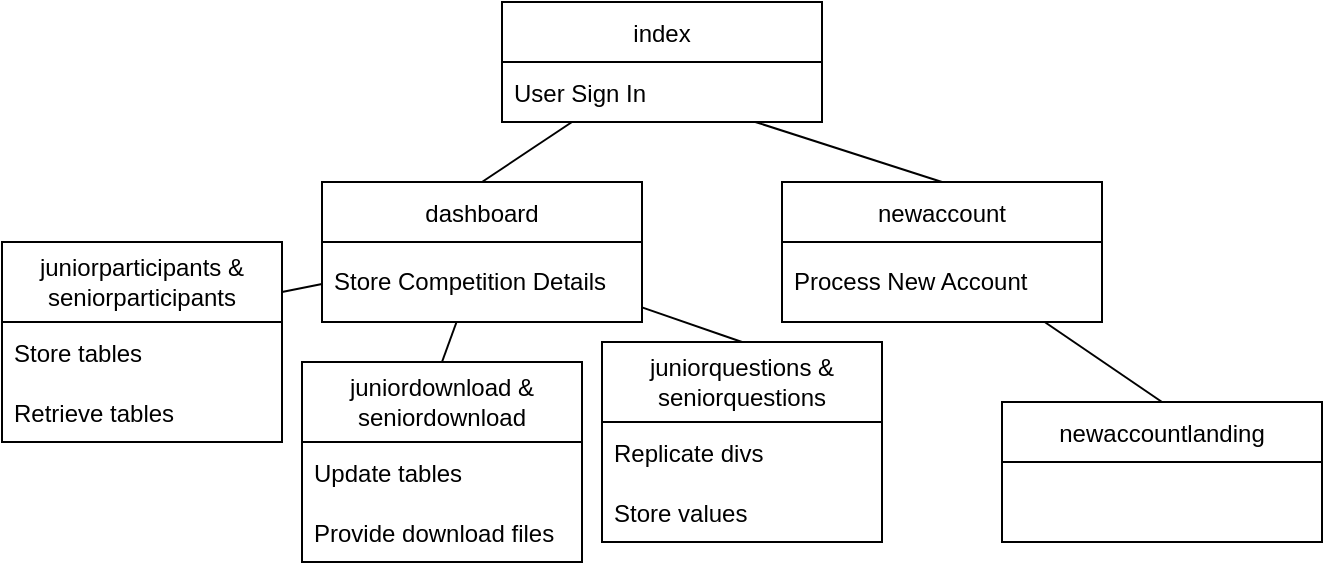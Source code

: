 <mxfile version="17.4.2" type="device"><diagram id="V9kgjkXRTeonlVNMZT2U" name="Page-1"><mxGraphModel dx="839" dy="617" grid="1" gridSize="10" guides="1" tooltips="1" connect="1" arrows="1" fold="1" page="1" pageScale="1" pageWidth="827" pageHeight="1169" math="0" shadow="0"><root><mxCell id="0"/><mxCell id="1" parent="0"/><mxCell id="wBBLX4FNroESf5LB4y5d-17" style="edgeStyle=none;rounded=0;orthogonalLoop=1;jettySize=auto;html=1;entryX=0.5;entryY=0;entryDx=0;entryDy=0;endArrow=none;endFill=0;" edge="1" parent="1" source="wBBLX4FNroESf5LB4y5d-5" target="wBBLX4FNroESf5LB4y5d-13"><mxGeometry relative="1" as="geometry"/></mxCell><mxCell id="wBBLX4FNroESf5LB4y5d-5" value="index" style="swimlane;fontStyle=0;childLayout=stackLayout;horizontal=1;startSize=30;horizontalStack=0;resizeParent=1;resizeParentMax=0;resizeLast=0;collapsible=1;marginBottom=0;" vertex="1" parent="1"><mxGeometry x="260" y="60" width="160" height="60" as="geometry"/></mxCell><mxCell id="wBBLX4FNroESf5LB4y5d-6" value="User Sign In" style="text;strokeColor=none;fillColor=none;align=left;verticalAlign=middle;spacingLeft=4;spacingRight=4;overflow=hidden;points=[[0,0.5],[1,0.5]];portConstraint=eastwest;rotatable=0;" vertex="1" parent="wBBLX4FNroESf5LB4y5d-5"><mxGeometry y="30" width="160" height="30" as="geometry"/></mxCell><mxCell id="wBBLX4FNroESf5LB4y5d-16" style="edgeStyle=none;rounded=0;orthogonalLoop=1;jettySize=auto;html=1;entryX=0.5;entryY=0;entryDx=0;entryDy=0;endArrow=none;endFill=0;" edge="1" parent="1" source="wBBLX4FNroESf5LB4y5d-9" target="wBBLX4FNroESf5LB4y5d-11"><mxGeometry relative="1" as="geometry"/></mxCell><mxCell id="wBBLX4FNroESf5LB4y5d-9" value="newaccount" style="swimlane;fontStyle=0;childLayout=stackLayout;horizontal=1;startSize=30;horizontalStack=0;resizeParent=1;resizeParentMax=0;resizeLast=0;collapsible=1;marginBottom=0;" vertex="1" parent="1"><mxGeometry x="400" y="150" width="160" height="70" as="geometry"/></mxCell><mxCell id="wBBLX4FNroESf5LB4y5d-10" value="Process New Account" style="text;strokeColor=none;fillColor=none;align=left;verticalAlign=middle;spacingLeft=4;spacingRight=4;overflow=hidden;points=[[0,0.5],[1,0.5]];portConstraint=eastwest;rotatable=0;whiteSpace=wrap;" vertex="1" parent="wBBLX4FNroESf5LB4y5d-9"><mxGeometry y="30" width="160" height="40" as="geometry"/></mxCell><mxCell id="wBBLX4FNroESf5LB4y5d-11" value="newaccountlanding" style="swimlane;fontStyle=0;childLayout=stackLayout;horizontal=1;startSize=30;horizontalStack=0;resizeParent=1;resizeParentMax=0;resizeLast=0;collapsible=1;marginBottom=0;" vertex="1" parent="1"><mxGeometry x="510" y="260" width="160" height="70" as="geometry"/></mxCell><mxCell id="wBBLX4FNroESf5LB4y5d-25" style="edgeStyle=none;rounded=0;orthogonalLoop=1;jettySize=auto;html=1;entryX=0.5;entryY=0;entryDx=0;entryDy=0;endArrow=none;endFill=0;" edge="1" parent="1" source="wBBLX4FNroESf5LB4y5d-13" target="wBBLX4FNroESf5LB4y5d-21"><mxGeometry relative="1" as="geometry"/></mxCell><mxCell id="wBBLX4FNroESf5LB4y5d-32" style="edgeStyle=none;rounded=0;orthogonalLoop=1;jettySize=auto;html=1;entryX=0.5;entryY=0;entryDx=0;entryDy=0;endArrow=none;endFill=0;" edge="1" parent="1" source="wBBLX4FNroESf5LB4y5d-13" target="wBBLX4FNroESf5LB4y5d-29"><mxGeometry relative="1" as="geometry"/></mxCell><mxCell id="wBBLX4FNroESf5LB4y5d-37" style="edgeStyle=none;rounded=0;orthogonalLoop=1;jettySize=auto;html=1;entryX=1;entryY=0.25;entryDx=0;entryDy=0;endArrow=none;endFill=0;" edge="1" parent="1" source="wBBLX4FNroESf5LB4y5d-13" target="wBBLX4FNroESf5LB4y5d-33"><mxGeometry relative="1" as="geometry"/></mxCell><mxCell id="wBBLX4FNroESf5LB4y5d-13" value="dashboard" style="swimlane;fontStyle=0;childLayout=stackLayout;horizontal=1;startSize=30;horizontalStack=0;resizeParent=1;resizeParentMax=0;resizeLast=0;collapsible=1;marginBottom=0;" vertex="1" parent="1"><mxGeometry x="170" y="150" width="160" height="70" as="geometry"/></mxCell><mxCell id="wBBLX4FNroESf5LB4y5d-14" value="Store Competition Details" style="text;strokeColor=none;fillColor=none;align=left;verticalAlign=middle;spacingLeft=4;spacingRight=4;overflow=hidden;points=[[0,0.5],[1,0.5]];portConstraint=eastwest;rotatable=0;whiteSpace=wrap;" vertex="1" parent="wBBLX4FNroESf5LB4y5d-13"><mxGeometry y="30" width="160" height="40" as="geometry"/></mxCell><mxCell id="wBBLX4FNroESf5LB4y5d-15" style="rounded=0;orthogonalLoop=1;jettySize=auto;html=1;entryX=0.5;entryY=0;entryDx=0;entryDy=0;endArrow=none;endFill=0;" edge="1" parent="1" source="wBBLX4FNroESf5LB4y5d-6" target="wBBLX4FNroESf5LB4y5d-9"><mxGeometry relative="1" as="geometry"/></mxCell><mxCell id="wBBLX4FNroESf5LB4y5d-21" value="juniorquestions &amp; seniorquestions" style="swimlane;fontStyle=0;childLayout=stackLayout;horizontal=1;startSize=40;horizontalStack=0;resizeParent=1;resizeParentMax=0;resizeLast=0;collapsible=1;marginBottom=0;whiteSpace=wrap;" vertex="1" parent="1"><mxGeometry x="310" y="230" width="140" height="100" as="geometry"/></mxCell><mxCell id="wBBLX4FNroESf5LB4y5d-22" value="Replicate divs" style="text;strokeColor=none;fillColor=none;align=left;verticalAlign=middle;spacingLeft=4;spacingRight=4;overflow=hidden;points=[[0,0.5],[1,0.5]];portConstraint=eastwest;rotatable=0;" vertex="1" parent="wBBLX4FNroESf5LB4y5d-21"><mxGeometry y="40" width="140" height="30" as="geometry"/></mxCell><mxCell id="wBBLX4FNroESf5LB4y5d-23" value="Store values" style="text;strokeColor=none;fillColor=none;align=left;verticalAlign=middle;spacingLeft=4;spacingRight=4;overflow=hidden;points=[[0,0.5],[1,0.5]];portConstraint=eastwest;rotatable=0;" vertex="1" parent="wBBLX4FNroESf5LB4y5d-21"><mxGeometry y="70" width="140" height="30" as="geometry"/></mxCell><mxCell id="wBBLX4FNroESf5LB4y5d-29" value="juniordownload &amp; seniordownload" style="swimlane;fontStyle=0;childLayout=stackLayout;horizontal=1;startSize=40;horizontalStack=0;resizeParent=1;resizeParentMax=0;resizeLast=0;collapsible=1;marginBottom=0;whiteSpace=wrap;" vertex="1" parent="1"><mxGeometry x="160" y="240" width="140" height="100" as="geometry"/></mxCell><mxCell id="wBBLX4FNroESf5LB4y5d-30" value="Update tables" style="text;strokeColor=none;fillColor=none;align=left;verticalAlign=middle;spacingLeft=4;spacingRight=4;overflow=hidden;points=[[0,0.5],[1,0.5]];portConstraint=eastwest;rotatable=0;" vertex="1" parent="wBBLX4FNroESf5LB4y5d-29"><mxGeometry y="40" width="140" height="30" as="geometry"/></mxCell><mxCell id="wBBLX4FNroESf5LB4y5d-31" value="Provide download files" style="text;strokeColor=none;fillColor=none;align=left;verticalAlign=middle;spacingLeft=4;spacingRight=4;overflow=hidden;points=[[0,0.5],[1,0.5]];portConstraint=eastwest;rotatable=0;" vertex="1" parent="wBBLX4FNroESf5LB4y5d-29"><mxGeometry y="70" width="140" height="30" as="geometry"/></mxCell><mxCell id="wBBLX4FNroESf5LB4y5d-33" value="juniorparticipants &amp; seniorparticipants" style="swimlane;fontStyle=0;childLayout=stackLayout;horizontal=1;startSize=40;horizontalStack=0;resizeParent=1;resizeParentMax=0;resizeLast=0;collapsible=1;marginBottom=0;whiteSpace=wrap;" vertex="1" parent="1"><mxGeometry x="10" y="180" width="140" height="100" as="geometry"/></mxCell><mxCell id="wBBLX4FNroESf5LB4y5d-34" value="Store tables" style="text;strokeColor=none;fillColor=none;align=left;verticalAlign=middle;spacingLeft=4;spacingRight=4;overflow=hidden;points=[[0,0.5],[1,0.5]];portConstraint=eastwest;rotatable=0;" vertex="1" parent="wBBLX4FNroESf5LB4y5d-33"><mxGeometry y="40" width="140" height="30" as="geometry"/></mxCell><mxCell id="wBBLX4FNroESf5LB4y5d-35" value="Retrieve tables" style="text;strokeColor=none;fillColor=none;align=left;verticalAlign=middle;spacingLeft=4;spacingRight=4;overflow=hidden;points=[[0,0.5],[1,0.5]];portConstraint=eastwest;rotatable=0;" vertex="1" parent="wBBLX4FNroESf5LB4y5d-33"><mxGeometry y="70" width="140" height="30" as="geometry"/></mxCell></root></mxGraphModel></diagram></mxfile>